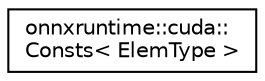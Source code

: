 digraph "Graphical Class Hierarchy"
{
  edge [fontname="Helvetica",fontsize="10",labelfontname="Helvetica",labelfontsize="10"];
  node [fontname="Helvetica",fontsize="10",shape=record];
  rankdir="LR";
  Node0 [label="onnxruntime::cuda::\lConsts\< ElemType \>",height=0.2,width=0.4,color="black", fillcolor="white", style="filled",URL="$structonnxruntime_1_1cuda_1_1Consts.html"];
}
